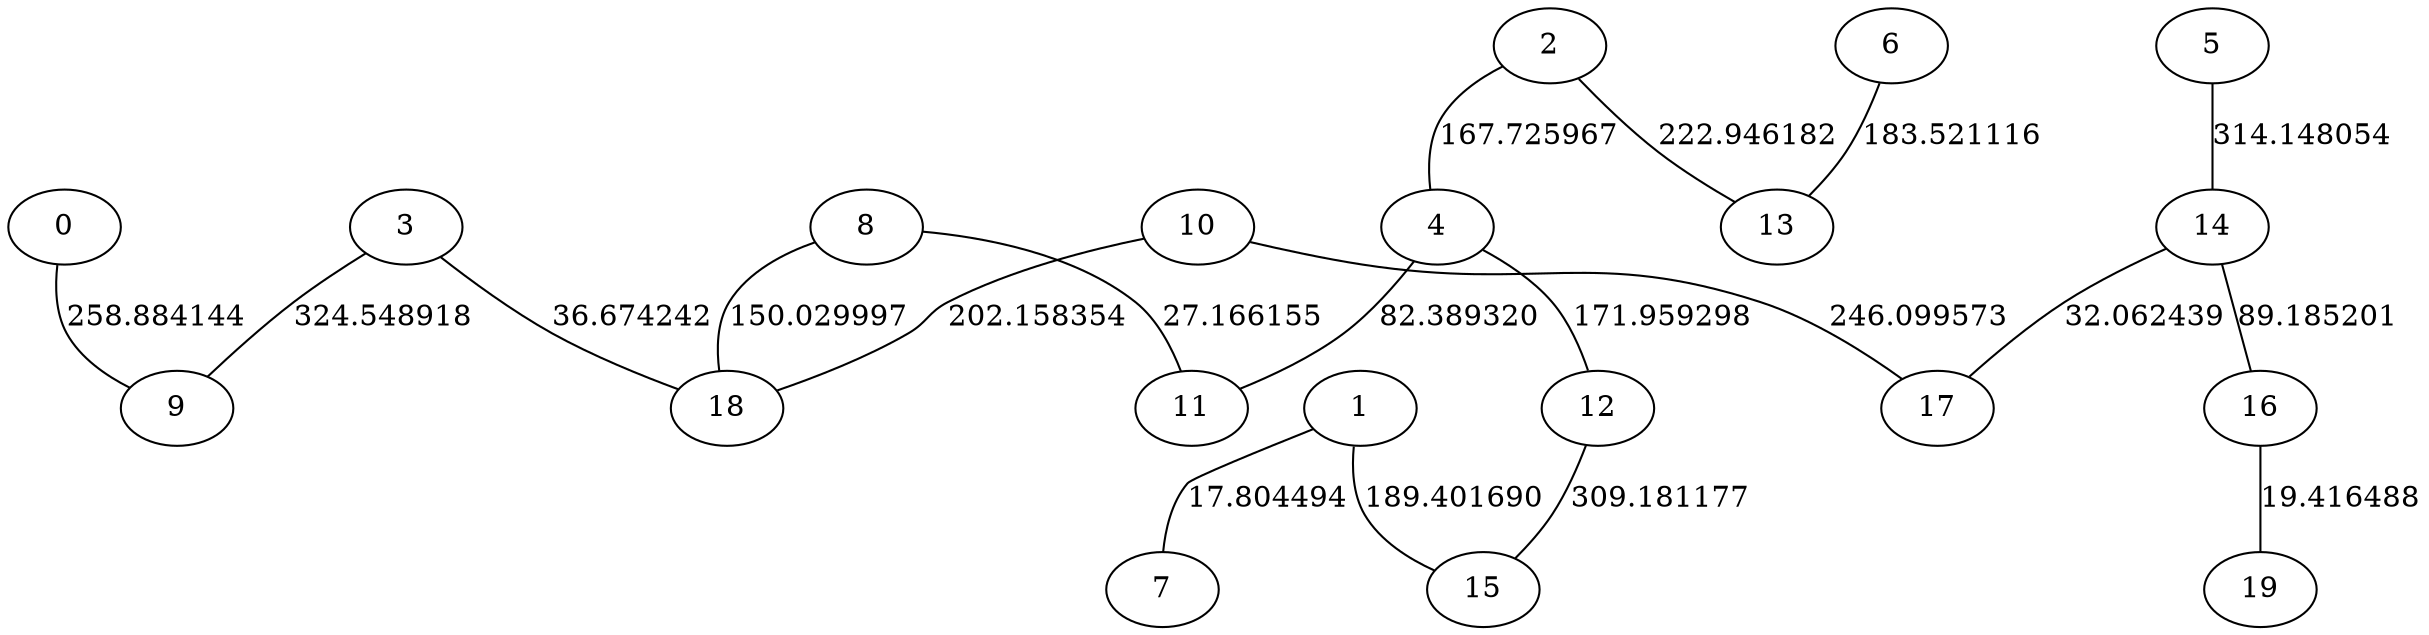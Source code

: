 graph { 
0;
0--9 [label=258.884144];
1;
1--7 [label=17.804494];
1--15 [label=189.401690];
2;
2--4 [label=167.725967];
2--13 [label=222.946182];
3;
3--9 [label=324.548918];
3--18 [label=36.674242];
4;
4--11 [label=82.389320];
4--12 [label=171.959298];
5;
5--14 [label=314.148054];
6;
6--13 [label=183.521116];
7;
8;
8--11 [label=27.166155];
8--18 [label=150.029997];
9;
10;
10--17 [label=246.099573];
10--18 [label=202.158354];
11;
12;
12--15 [label=309.181177];
13;
14;
14--16 [label=89.185201];
14--17 [label=32.062439];
15;
16;
16--19 [label=19.416488];
17;
18;
19;
}
